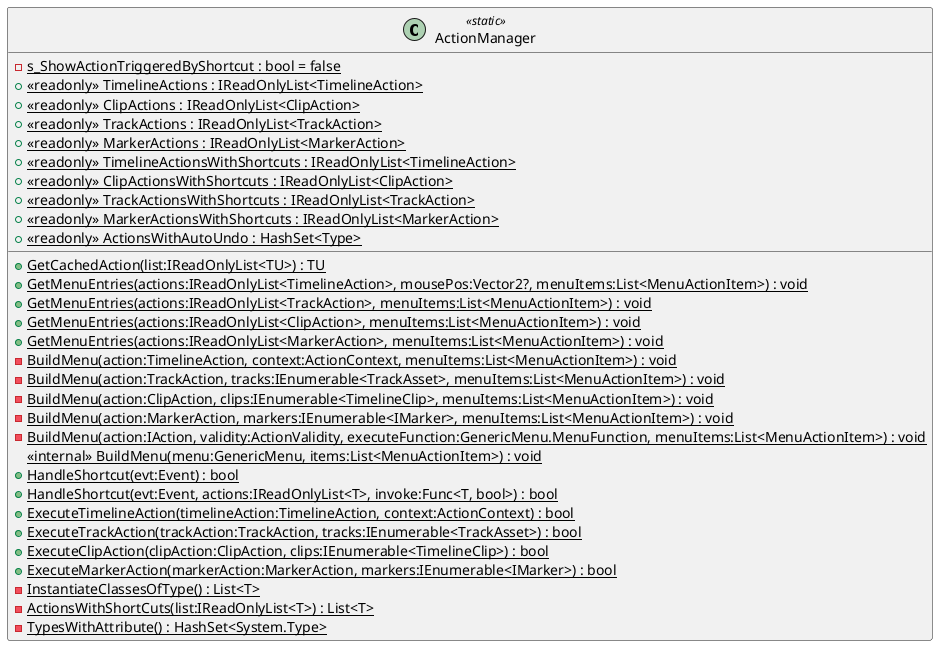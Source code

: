@startuml
class ActionManager <<static>> {
    {static} - s_ShowActionTriggeredByShortcut : bool = false
    + {static} <<readonly>> TimelineActions : IReadOnlyList<TimelineAction>
    + {static} <<readonly>> ClipActions : IReadOnlyList<ClipAction>
    + {static} <<readonly>> TrackActions : IReadOnlyList<TrackAction>
    + {static} <<readonly>> MarkerActions : IReadOnlyList<MarkerAction>
    + {static} <<readonly>> TimelineActionsWithShortcuts : IReadOnlyList<TimelineAction>
    + {static} <<readonly>> ClipActionsWithShortcuts : IReadOnlyList<ClipAction>
    + {static} <<readonly>> TrackActionsWithShortcuts : IReadOnlyList<TrackAction>
    + {static} <<readonly>> MarkerActionsWithShortcuts : IReadOnlyList<MarkerAction>
    + {static} <<readonly>> ActionsWithAutoUndo : HashSet<Type>
    + {static} GetCachedAction(list:IReadOnlyList<TU>) : TU
    + {static} GetMenuEntries(actions:IReadOnlyList<TimelineAction>, mousePos:Vector2?, menuItems:List<MenuActionItem>) : void
    + {static} GetMenuEntries(actions:IReadOnlyList<TrackAction>, menuItems:List<MenuActionItem>) : void
    + {static} GetMenuEntries(actions:IReadOnlyList<ClipAction>, menuItems:List<MenuActionItem>) : void
    + {static} GetMenuEntries(actions:IReadOnlyList<MarkerAction>, menuItems:List<MenuActionItem>) : void
    {static} - BuildMenu(action:TimelineAction, context:ActionContext, menuItems:List<MenuActionItem>) : void
    {static} - BuildMenu(action:TrackAction, tracks:IEnumerable<TrackAsset>, menuItems:List<MenuActionItem>) : void
    {static} - BuildMenu(action:ClipAction, clips:IEnumerable<TimelineClip>, menuItems:List<MenuActionItem>) : void
    {static} - BuildMenu(action:MarkerAction, markers:IEnumerable<IMarker>, menuItems:List<MenuActionItem>) : void
    {static} - BuildMenu(action:IAction, validity:ActionValidity, executeFunction:GenericMenu.MenuFunction, menuItems:List<MenuActionItem>) : void
    <<internal>> {static} BuildMenu(menu:GenericMenu, items:List<MenuActionItem>) : void
    + {static} HandleShortcut(evt:Event) : bool
    + {static} HandleShortcut(evt:Event, actions:IReadOnlyList<T>, invoke:Func<T, bool>) : bool
    + {static} ExecuteTimelineAction(timelineAction:TimelineAction, context:ActionContext) : bool
    + {static} ExecuteTrackAction(trackAction:TrackAction, tracks:IEnumerable<TrackAsset>) : bool
    + {static} ExecuteClipAction(clipAction:ClipAction, clips:IEnumerable<TimelineClip>) : bool
    + {static} ExecuteMarkerAction(markerAction:MarkerAction, markers:IEnumerable<IMarker>) : bool
    {static} - InstantiateClassesOfType() : List<T>
    {static} - ActionsWithShortCuts(list:IReadOnlyList<T>) : List<T>
    {static} - TypesWithAttribute() : HashSet<System.Type>
}
@enduml
